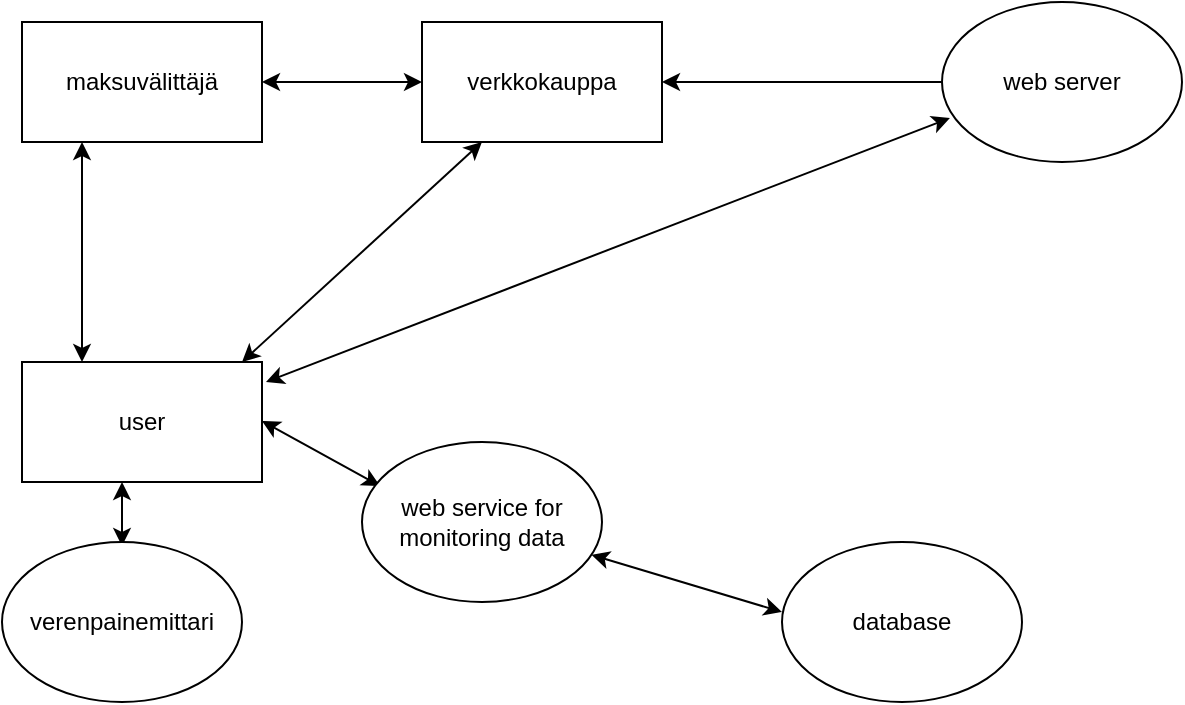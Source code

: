 <mxfile version="12.8.2" type="github"><diagram id="3bjbCnUy_K3MtmTx0Bq4" name="Page-1"><mxGraphModel dx="868" dy="401" grid="1" gridSize="10" guides="1" tooltips="1" connect="1" arrows="1" fold="1" page="1" pageScale="1" pageWidth="850" pageHeight="1100" math="0" shadow="0"><root><mxCell id="0"/><mxCell id="1" parent="0"/><mxCell id="KDaKrGqQs_LpK07IKzDJ-3" value="verkkokauppa" style="rounded=0;whiteSpace=wrap;html=1;" vertex="1" parent="1"><mxGeometry x="210" y="30" width="120" height="60" as="geometry"/></mxCell><mxCell id="KDaKrGqQs_LpK07IKzDJ-6" value="user" style="rounded=0;whiteSpace=wrap;html=1;" vertex="1" parent="1"><mxGeometry x="10" y="200" width="120" height="60" as="geometry"/></mxCell><mxCell id="KDaKrGqQs_LpK07IKzDJ-7" value="" style="endArrow=classic;startArrow=classic;html=1;entryX=-0.008;entryY=0.367;entryDx=0;entryDy=0;entryPerimeter=0;" edge="1" parent="1"><mxGeometry width="50" height="50" relative="1" as="geometry"><mxPoint x="130" y="229.5" as="sourcePoint"/><mxPoint x="189.04" y="262.02" as="targetPoint"/></mxGeometry></mxCell><mxCell id="KDaKrGqQs_LpK07IKzDJ-8" value="" style="endArrow=classic;startArrow=classic;html=1;" edge="1" parent="1"><mxGeometry width="50" height="50" relative="1" as="geometry"><mxPoint x="120" y="200" as="sourcePoint"/><mxPoint x="240" y="90" as="targetPoint"/></mxGeometry></mxCell><mxCell id="KDaKrGqQs_LpK07IKzDJ-9" value="maksuvälittäjä" style="rounded=0;whiteSpace=wrap;html=1;" vertex="1" parent="1"><mxGeometry x="10" y="30" width="120" height="60" as="geometry"/></mxCell><mxCell id="KDaKrGqQs_LpK07IKzDJ-11" value="" style="endArrow=classic;startArrow=classic;html=1;exitX=0.25;exitY=0;exitDx=0;exitDy=0;" edge="1" parent="1" source="KDaKrGqQs_LpK07IKzDJ-6"><mxGeometry width="50" height="50" relative="1" as="geometry"><mxPoint x="40" y="200" as="sourcePoint"/><mxPoint x="40" y="90" as="targetPoint"/></mxGeometry></mxCell><mxCell id="KDaKrGqQs_LpK07IKzDJ-12" value="" style="endArrow=classic;startArrow=classic;html=1;entryX=0;entryY=0.5;entryDx=0;entryDy=0;exitX=1;exitY=0.5;exitDx=0;exitDy=0;" edge="1" parent="1" source="KDaKrGqQs_LpK07IKzDJ-9" target="KDaKrGqQs_LpK07IKzDJ-3"><mxGeometry width="50" height="50" relative="1" as="geometry"><mxPoint x="150" y="90" as="sourcePoint"/><mxPoint x="200" y="40" as="targetPoint"/></mxGeometry></mxCell><mxCell id="KDaKrGqQs_LpK07IKzDJ-15" value="" style="endArrow=classic;startArrow=classic;html=1;" edge="1" parent="1"><mxGeometry width="50" height="50" relative="1" as="geometry"><mxPoint x="60" y="292" as="sourcePoint"/><mxPoint x="60" y="260" as="targetPoint"/></mxGeometry></mxCell><mxCell id="KDaKrGqQs_LpK07IKzDJ-16" value="" style="endArrow=classic;startArrow=classic;html=1;entryX=0;entryY=0.25;entryDx=0;entryDy=0;" edge="1" parent="1" source="KDaKrGqQs_LpK07IKzDJ-24"><mxGeometry width="50" height="50" relative="1" as="geometry"><mxPoint x="310" y="293.571" as="sourcePoint"/><mxPoint x="390" y="325" as="targetPoint"/></mxGeometry></mxCell><mxCell id="KDaKrGqQs_LpK07IKzDJ-17" value="" style="endArrow=classic;startArrow=classic;html=1;entryX=0.033;entryY=0.725;entryDx=0;entryDy=0;entryPerimeter=0;" edge="1" parent="1" target="KDaKrGqQs_LpK07IKzDJ-23"><mxGeometry width="50" height="50" relative="1" as="geometry"><mxPoint x="132" y="210" as="sourcePoint"/><mxPoint x="470" y="85" as="targetPoint"/></mxGeometry></mxCell><mxCell id="KDaKrGqQs_LpK07IKzDJ-19" value="" style="endArrow=classic;html=1;entryX=1;entryY=0.5;entryDx=0;entryDy=0;exitX=0;exitY=0.5;exitDx=0;exitDy=0;" edge="1" parent="1" source="KDaKrGqQs_LpK07IKzDJ-23" target="KDaKrGqQs_LpK07IKzDJ-3"><mxGeometry width="50" height="50" relative="1" as="geometry"><mxPoint x="470" y="70" as="sourcePoint"/><mxPoint x="425" y="30" as="targetPoint"/></mxGeometry></mxCell><mxCell id="KDaKrGqQs_LpK07IKzDJ-22" value="verenpainemittari" style="ellipse;whiteSpace=wrap;html=1;" vertex="1" parent="1"><mxGeometry y="290" width="120" height="80" as="geometry"/></mxCell><mxCell id="KDaKrGqQs_LpK07IKzDJ-23" value="web server" style="ellipse;whiteSpace=wrap;html=1;" vertex="1" parent="1"><mxGeometry x="470" y="20" width="120" height="80" as="geometry"/></mxCell><mxCell id="KDaKrGqQs_LpK07IKzDJ-24" value="web service for monitoring data" style="ellipse;whiteSpace=wrap;html=1;" vertex="1" parent="1"><mxGeometry x="180" y="240" width="120" height="80" as="geometry"/></mxCell><mxCell id="KDaKrGqQs_LpK07IKzDJ-25" value="database" style="ellipse;whiteSpace=wrap;html=1;" vertex="1" parent="1"><mxGeometry x="390" y="290" width="120" height="80" as="geometry"/></mxCell></root></mxGraphModel></diagram></mxfile>
